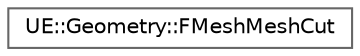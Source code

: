 digraph "Graphical Class Hierarchy"
{
 // INTERACTIVE_SVG=YES
 // LATEX_PDF_SIZE
  bgcolor="transparent";
  edge [fontname=Helvetica,fontsize=10,labelfontname=Helvetica,labelfontsize=10];
  node [fontname=Helvetica,fontsize=10,shape=box,height=0.2,width=0.4];
  rankdir="LR";
  Node0 [id="Node000000",label="UE::Geometry::FMeshMeshCut",height=0.2,width=0.4,color="grey40", fillcolor="white", style="filled",URL="$d9/d3a/classUE_1_1Geometry_1_1FMeshMeshCut.html",tooltip="Cut a mesh where it crosses a second mesh – resolving all intersections, but not deleting geometry."];
}
